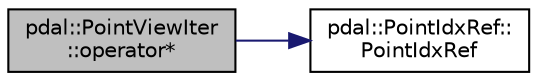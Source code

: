 digraph "pdal::PointViewIter::operator*"
{
  edge [fontname="Helvetica",fontsize="10",labelfontname="Helvetica",labelfontsize="10"];
  node [fontname="Helvetica",fontsize="10",shape=record];
  rankdir="LR";
  Node1 [label="pdal::PointViewIter\l::operator*",height=0.2,width=0.4,color="black", fillcolor="grey75", style="filled", fontcolor="black"];
  Node1 -> Node2 [color="midnightblue",fontsize="10",style="solid",fontname="Helvetica"];
  Node2 [label="pdal::PointIdxRef::\lPointIdxRef",height=0.2,width=0.4,color="black", fillcolor="white", style="filled",URL="$classpdal_1_1PointIdxRef.html#a3a386482b2ea17253b2859911a0ea757"];
}
